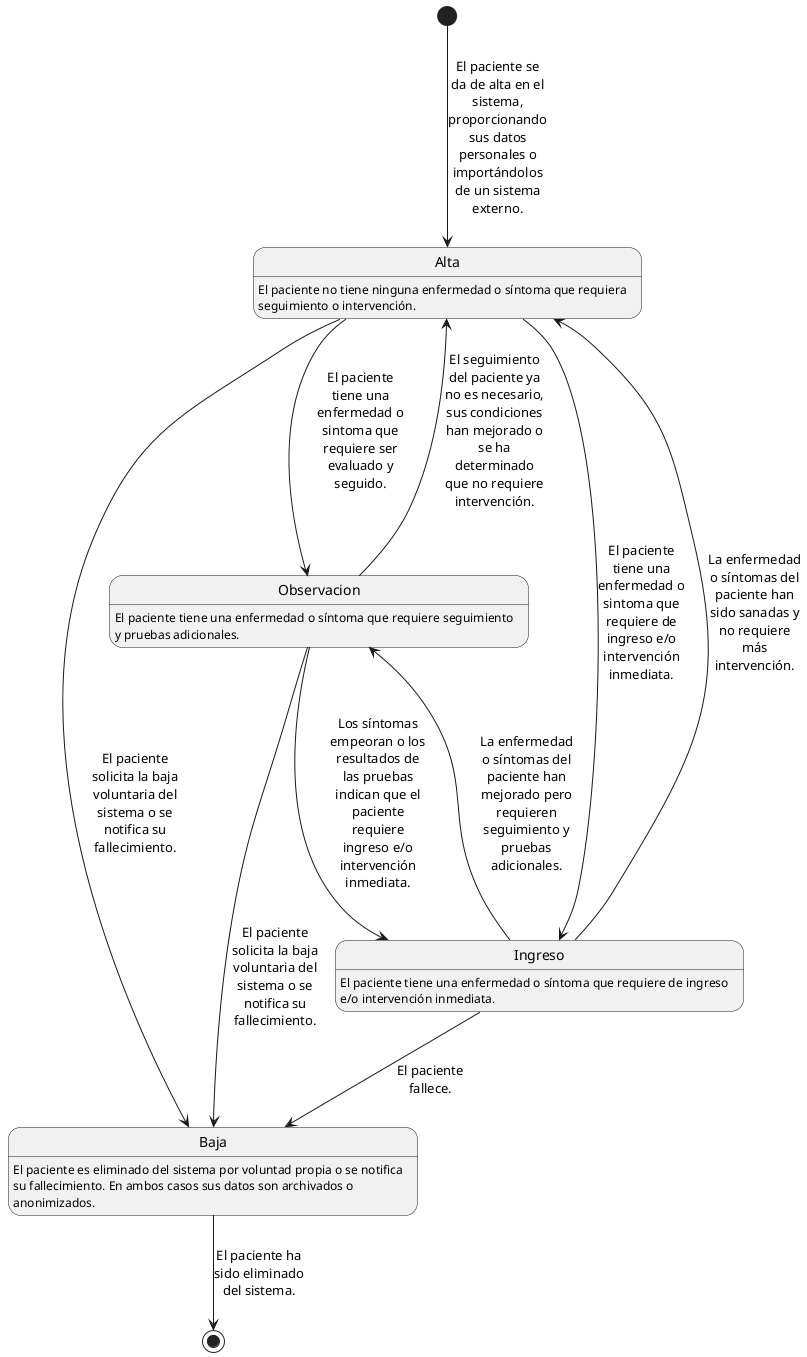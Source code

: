@startuml Paciente
skinparam maxMessageSize 100
skinparam wrapWidth 400

[*] --> Alta : El paciente se da de alta en el sistema, proporcionando sus datos personales o importándolos de un sistema externo.

Alta : El paciente no tiene ninguna enfermedad o síntoma que requiera seguimiento o intervención.
Alta --> Observacion : El paciente tiene una enfermedad o sintoma que requiere ser evaluado y seguido.
Alta --> Ingreso : El paciente tiene una enfermedad o sintoma que requiere de ingreso e/o intervención inmediata.
Alta --> Baja : El paciente solicita la baja voluntaria del sistema o se notifica su fallecimiento.

Observacion : El paciente tiene una enfermedad o síntoma que requiere seguimiento y pruebas adicionales.
Observacion --> Alta : El seguimiento del paciente ya no es necesario, sus condiciones han mejorado o se ha determinado que no requiere intervención.
Observacion --> Ingreso : Los síntomas empeoran o los resultados de las pruebas indican que el paciente requiere ingreso e/o intervención inmediata.
Observacion --> Baja : El paciente solicita la baja voluntaria del sistema o se notifica su fallecimiento.

Ingreso : El paciente tiene una enfermedad o síntoma que requiere de ingreso e/o intervención inmediata.
Ingreso --> Alta : La enfermedad o síntomas del paciente han sido sanadas y no requiere más intervención.
Ingreso --> Observacion : La enfermedad o síntomas del paciente han mejorado pero requieren seguimiento y pruebas adicionales.
Ingreso --> Baja : El paciente fallece.

Baja : El paciente es eliminado del sistema por voluntad propia o se notifica su fallecimiento. En ambos casos sus datos son archivados o anonimizados.
Baja --> [*] : El paciente ha sido eliminado del sistema.

@enduml